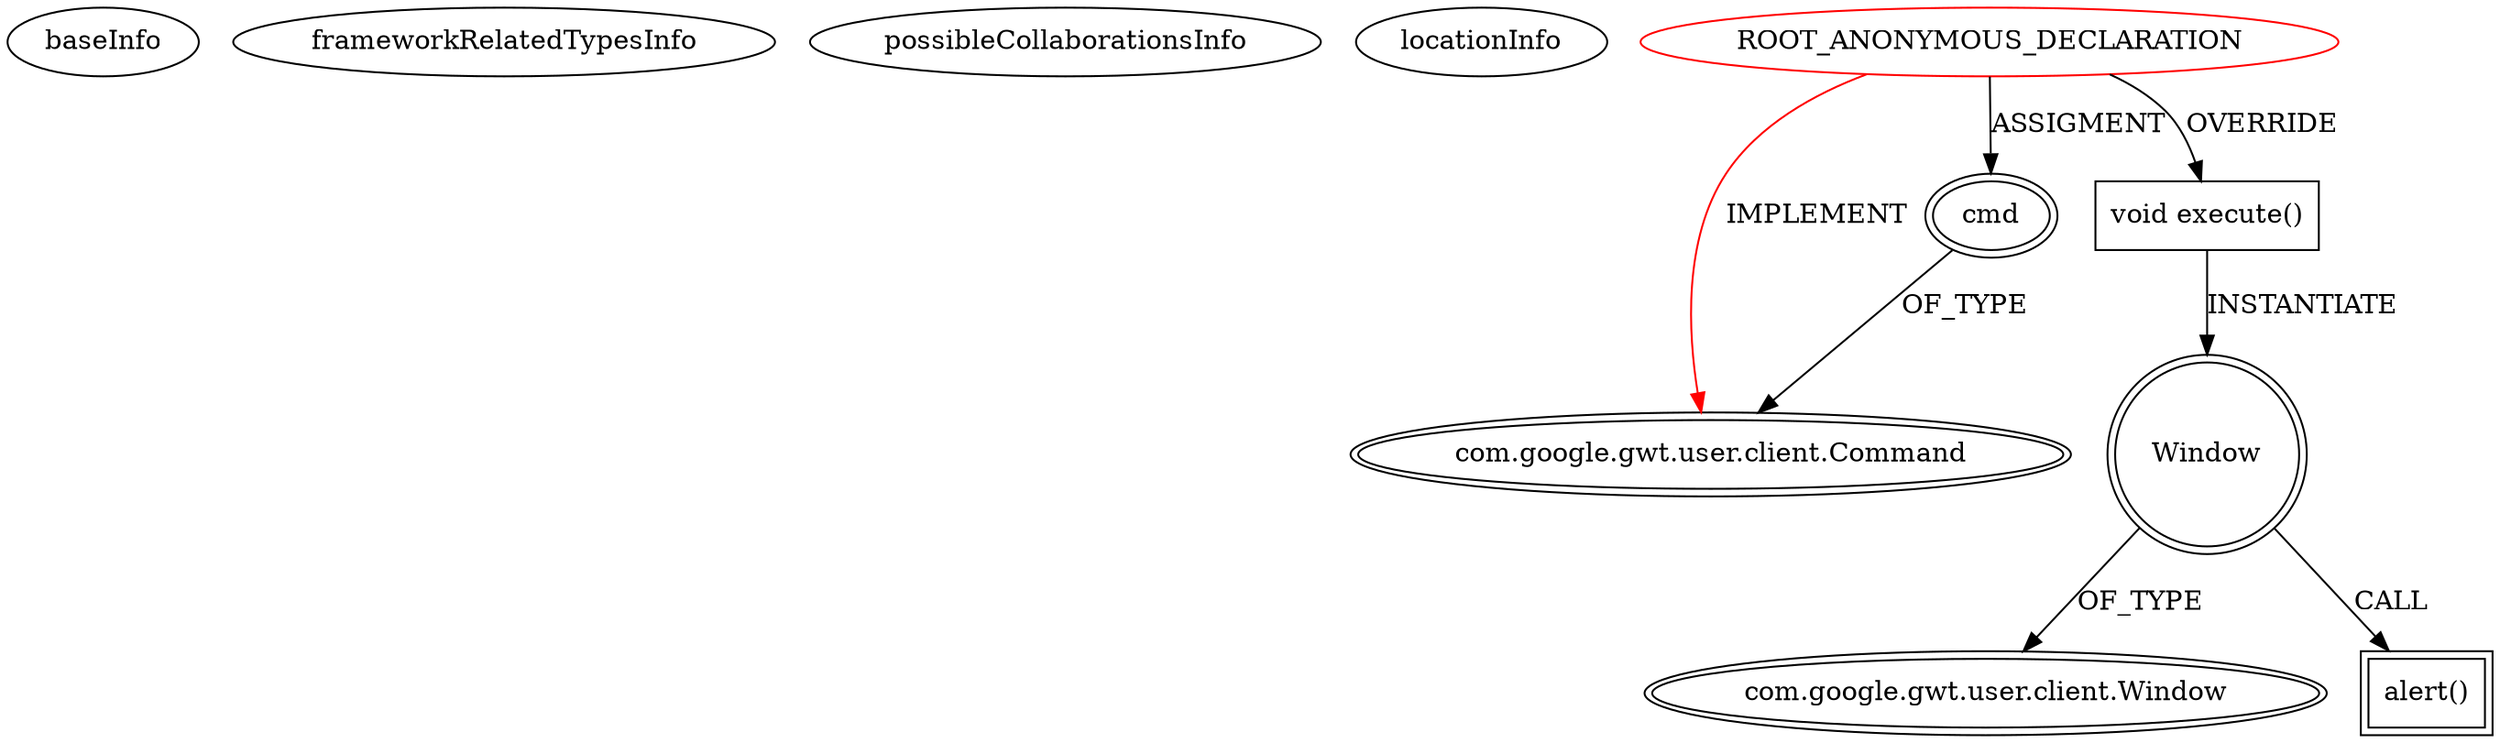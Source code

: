 digraph {
baseInfo[graphId=194,category="extension_graph",isAnonymous=true,possibleRelation=false]
frameworkRelatedTypesInfo[0="com.google.gwt.user.client.Command"]
possibleCollaborationsInfo[]
locationInfo[projectName="MainMain-ChatCafeine",filePath="/MainMain-ChatCafeine/ChatCafeine-master/ChatCafeine/src/sources/client/vue/Core.java",contextSignature="com.google.gwt.user.client.ui.MenuBar createMenuBar()",graphId="194"]
0[label="ROOT_ANONYMOUS_DECLARATION",vertexType="ROOT_ANONYMOUS_DECLARATION",isFrameworkType=false,color=red]
1[label="com.google.gwt.user.client.Command",vertexType="FRAMEWORK_INTERFACE_TYPE",isFrameworkType=true,peripheries=2]
2[label="cmd",vertexType="OUTSIDE_VARIABLE_EXPRESION",isFrameworkType=true,peripheries=2]
4[label="void execute()",vertexType="OVERRIDING_METHOD_DECLARATION",isFrameworkType=false,shape=box]
5[label="Window",vertexType="VARIABLE_EXPRESION",isFrameworkType=true,peripheries=2,shape=circle]
7[label="com.google.gwt.user.client.Window",vertexType="FRAMEWORK_CLASS_TYPE",isFrameworkType=true,peripheries=2]
6[label="alert()",vertexType="INSIDE_CALL",isFrameworkType=true,peripheries=2,shape=box]
0->1[label="IMPLEMENT",color=red]
0->2[label="ASSIGMENT"]
2->1[label="OF_TYPE"]
0->4[label="OVERRIDE"]
4->5[label="INSTANTIATE"]
5->7[label="OF_TYPE"]
5->6[label="CALL"]
}

